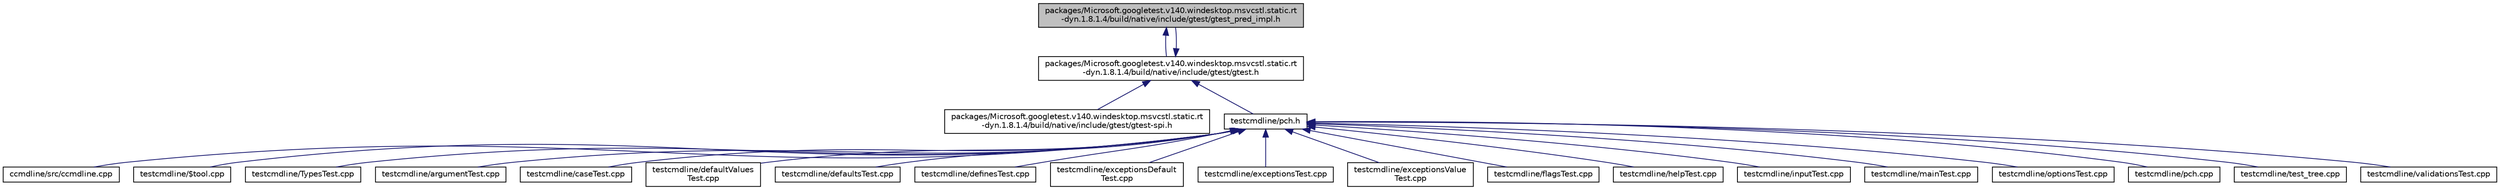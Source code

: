 digraph "packages/Microsoft.googletest.v140.windesktop.msvcstl.static.rt-dyn.1.8.1.4/build/native/include/gtest/gtest_pred_impl.h"
{
 // LATEX_PDF_SIZE
  edge [fontname="Helvetica",fontsize="10",labelfontname="Helvetica",labelfontsize="10"];
  node [fontname="Helvetica",fontsize="10",shape=record];
  Node1 [label="packages/Microsoft.googletest.v140.windesktop.msvcstl.static.rt\l-dyn.1.8.1.4/build/native/include/gtest/gtest_pred_impl.h",height=0.2,width=0.4,color="black", fillcolor="grey75", style="filled", fontcolor="black",tooltip=" "];
  Node1 -> Node2 [dir="back",color="midnightblue",fontsize="10",style="solid"];
  Node2 [label="packages/Microsoft.googletest.v140.windesktop.msvcstl.static.rt\l-dyn.1.8.1.4/build/native/include/gtest/gtest.h",height=0.2,width=0.4,color="black", fillcolor="white", style="filled",URL="$gtest_8h.html",tooltip=" "];
  Node2 -> Node3 [dir="back",color="midnightblue",fontsize="10",style="solid"];
  Node3 [label="packages/Microsoft.googletest.v140.windesktop.msvcstl.static.rt\l-dyn.1.8.1.4/build/native/include/gtest/gtest-spi.h",height=0.2,width=0.4,color="black", fillcolor="white", style="filled",URL="$gtest-spi_8h.html",tooltip=" "];
  Node2 -> Node1 [dir="back",color="midnightblue",fontsize="10",style="solid"];
  Node2 -> Node4 [dir="back",color="midnightblue",fontsize="10",style="solid"];
  Node4 [label="testcmdline/pch.h",height=0.2,width=0.4,color="black", fillcolor="white", style="filled",URL="$pch_8h.html",tooltip=" "];
  Node4 -> Node5 [dir="back",color="midnightblue",fontsize="10",style="solid"];
  Node5 [label="ccmdline/src/ccmdline.cpp",height=0.2,width=0.4,color="black", fillcolor="white", style="filled",URL="$ccmdline_8cpp.html",tooltip=" "];
  Node4 -> Node6 [dir="back",color="midnightblue",fontsize="10",style="solid"];
  Node6 [label="testcmdline/$tool.cpp",height=0.2,width=0.4,color="black", fillcolor="white", style="filled",URL="$_0btool_8cpp.html",tooltip=" "];
  Node4 -> Node7 [dir="back",color="midnightblue",fontsize="10",style="solid"];
  Node7 [label="testcmdline/TypesTest.cpp",height=0.2,width=0.4,color="black", fillcolor="white", style="filled",URL="$_types_test_8cpp.html",tooltip=" "];
  Node4 -> Node8 [dir="back",color="midnightblue",fontsize="10",style="solid"];
  Node8 [label="testcmdline/argumentTest.cpp",height=0.2,width=0.4,color="black", fillcolor="white", style="filled",URL="$argument_test_8cpp.html",tooltip=" "];
  Node4 -> Node9 [dir="back",color="midnightblue",fontsize="10",style="solid"];
  Node9 [label="testcmdline/caseTest.cpp",height=0.2,width=0.4,color="black", fillcolor="white", style="filled",URL="$case_test_8cpp.html",tooltip=" "];
  Node4 -> Node10 [dir="back",color="midnightblue",fontsize="10",style="solid"];
  Node10 [label="testcmdline/defaultValues\lTest.cpp",height=0.2,width=0.4,color="black", fillcolor="white", style="filled",URL="$default_values_test_8cpp.html",tooltip=" "];
  Node4 -> Node11 [dir="back",color="midnightblue",fontsize="10",style="solid"];
  Node11 [label="testcmdline/defaultsTest.cpp",height=0.2,width=0.4,color="black", fillcolor="white", style="filled",URL="$defaults_test_8cpp.html",tooltip=" "];
  Node4 -> Node12 [dir="back",color="midnightblue",fontsize="10",style="solid"];
  Node12 [label="testcmdline/definesTest.cpp",height=0.2,width=0.4,color="black", fillcolor="white", style="filled",URL="$defines_test_8cpp.html",tooltip="Test for definitions."];
  Node4 -> Node13 [dir="back",color="midnightblue",fontsize="10",style="solid"];
  Node13 [label="testcmdline/exceptionsDefault\lTest.cpp",height=0.2,width=0.4,color="black", fillcolor="white", style="filled",URL="$exceptions_default_test_8cpp.html",tooltip="Test invalid data in parameter definitions."];
  Node4 -> Node14 [dir="back",color="midnightblue",fontsize="10",style="solid"];
  Node14 [label="testcmdline/exceptionsTest.cpp",height=0.2,width=0.4,color="black", fillcolor="white", style="filled",URL="$exceptions_test_8cpp.html",tooltip=" "];
  Node4 -> Node15 [dir="back",color="midnightblue",fontsize="10",style="solid"];
  Node15 [label="testcmdline/exceptionsValue\lTest.cpp",height=0.2,width=0.4,color="black", fillcolor="white", style="filled",URL="$exceptions_value_test_8cpp.html",tooltip=" "];
  Node4 -> Node16 [dir="back",color="midnightblue",fontsize="10",style="solid"];
  Node16 [label="testcmdline/flagsTest.cpp",height=0.2,width=0.4,color="black", fillcolor="white", style="filled",URL="$flags_test_8cpp.html",tooltip=" "];
  Node4 -> Node17 [dir="back",color="midnightblue",fontsize="10",style="solid"];
  Node17 [label="testcmdline/helpTest.cpp",height=0.2,width=0.4,color="black", fillcolor="white", style="filled",URL="$help_test_8cpp.html",tooltip=" "];
  Node4 -> Node18 [dir="back",color="midnightblue",fontsize="10",style="solid"];
  Node18 [label="testcmdline/inputTest.cpp",height=0.2,width=0.4,color="black", fillcolor="white", style="filled",URL="$input_test_8cpp.html",tooltip=" "];
  Node4 -> Node19 [dir="back",color="midnightblue",fontsize="10",style="solid"];
  Node19 [label="testcmdline/mainTest.cpp",height=0.2,width=0.4,color="black", fillcolor="white", style="filled",URL="$main_test_8cpp.html",tooltip=" "];
  Node4 -> Node20 [dir="back",color="midnightblue",fontsize="10",style="solid"];
  Node20 [label="testcmdline/optionsTest.cpp",height=0.2,width=0.4,color="black", fillcolor="white", style="filled",URL="$options_test_8cpp.html",tooltip=" "];
  Node4 -> Node21 [dir="back",color="midnightblue",fontsize="10",style="solid"];
  Node21 [label="testcmdline/pch.cpp",height=0.2,width=0.4,color="black", fillcolor="white", style="filled",URL="$pch_8cpp.html",tooltip=" "];
  Node4 -> Node22 [dir="back",color="midnightblue",fontsize="10",style="solid"];
  Node22 [label="testcmdline/test_tree.cpp",height=0.2,width=0.4,color="black", fillcolor="white", style="filled",URL="$test__tree_8cpp.html",tooltip=" "];
  Node4 -> Node23 [dir="back",color="midnightblue",fontsize="10",style="solid"];
  Node23 [label="testcmdline/validationsTest.cpp",height=0.2,width=0.4,color="black", fillcolor="white", style="filled",URL="$validations_test_8cpp.html",tooltip=" "];
}
